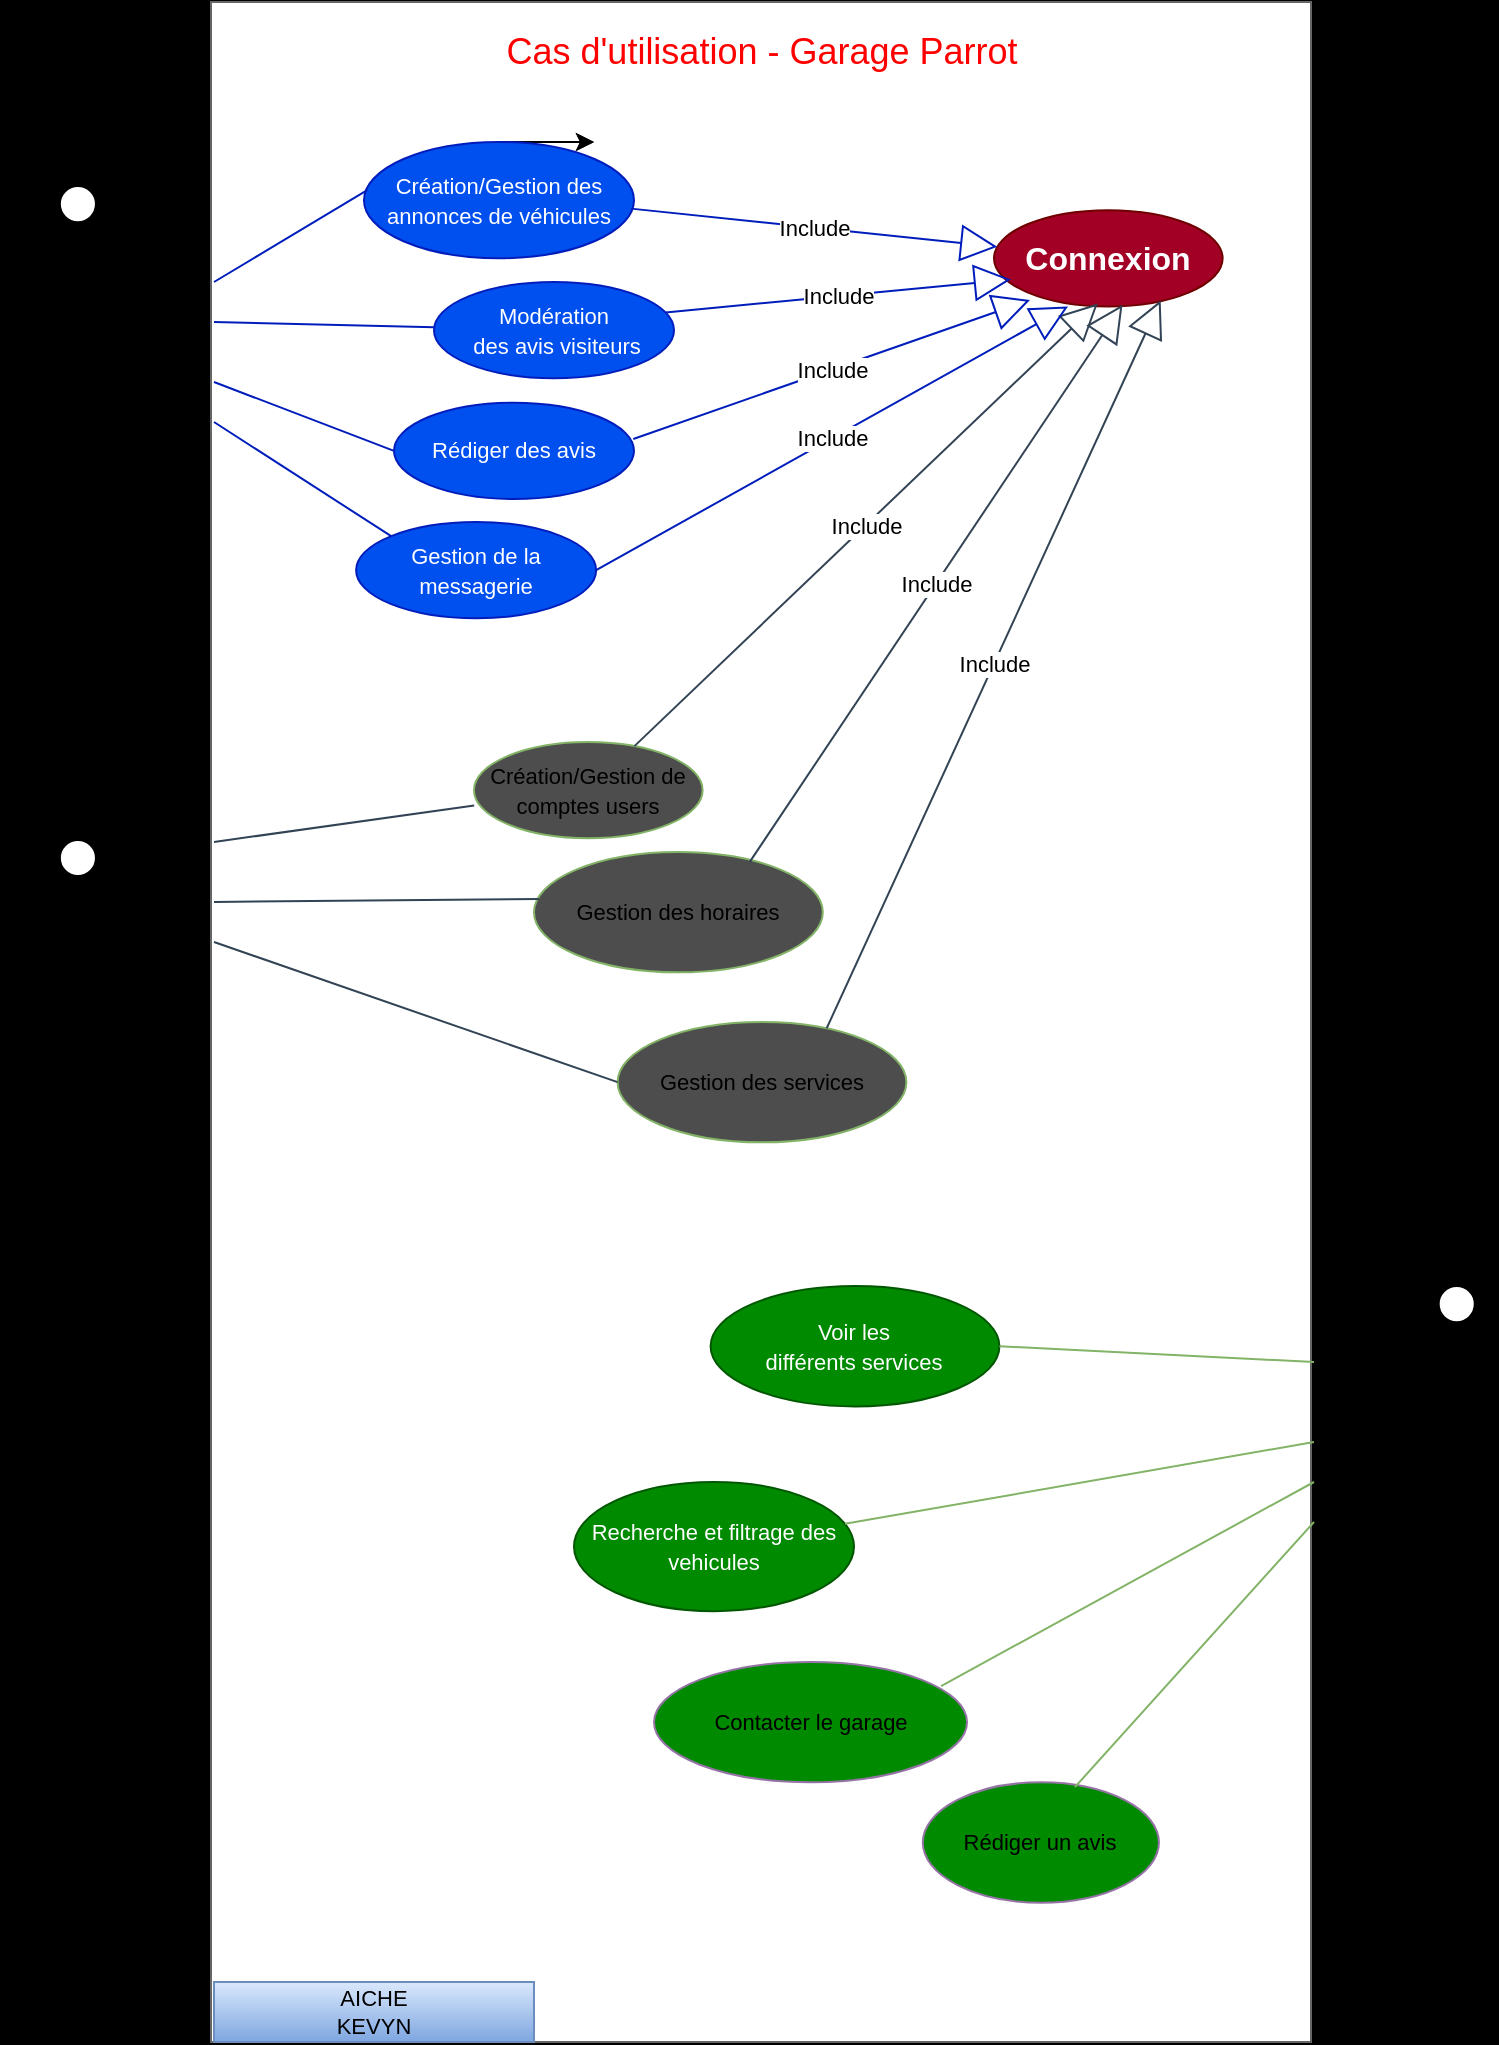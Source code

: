 <mxfile>
    <diagram name="Page-1" id="PWhBi2eLa0c5Ziiqytqa">
        <mxGraphModel dx="579" dy="560" grid="1" gridSize="10" guides="1" tooltips="1" connect="1" arrows="1" fold="1" page="1" pageScale="1" pageWidth="827" pageHeight="1169" background="#000000" math="0" shadow="0">
            <root>
                <mxCell id="0"/>
                <mxCell id="1" parent="0"/>
                <mxCell id="nECvfhJZmOqHD13zfMiE-2" value="Employé" style="shape=umlActor;verticalLabelPosition=bottom;verticalAlign=top;html=1;" parent="1" vertex="1">
                    <mxGeometry x="53.9" y="172.034" width="36.102" height="72.204" as="geometry"/>
                </mxCell>
                <mxCell id="nECvfhJZmOqHD13zfMiE-11" style="edgeStyle=orthogonalEdgeStyle;rounded=0;orthogonalLoop=1;jettySize=auto;html=1;" parent="1" source="nECvfhJZmOqHD13zfMiE-7" edge="1">
                    <mxGeometry relative="1" as="geometry">
                        <mxPoint x="72" y="290" as="targetPoint"/>
                    </mxGeometry>
                </mxCell>
                <mxCell id="nECvfhJZmOqHD13zfMiE-7" value="Administrateur&lt;br&gt;" style="shape=umlActor;verticalLabelPosition=bottom;verticalAlign=top;html=1;" parent="1" vertex="1">
                    <mxGeometry x="53.9" y="498.984" width="36.102" height="72.204" as="geometry"/>
                </mxCell>
                <mxCell id="nECvfhJZmOqHD13zfMiE-8" value="" style="html=1;whiteSpace=wrap;movable=0;resizable=0;rotatable=0;deletable=0;editable=0;locked=1;connectable=0;fillColor=#FFFFFF;strokeColor=#666666;fontColor=#333333;" parent="1" vertex="1">
                    <mxGeometry x="138.5" y="80" width="550" height="1020" as="geometry"/>
                </mxCell>
                <mxCell id="nECvfhJZmOqHD13zfMiE-3" value="&lt;font color=&quot;#ff0000&quot; style=&quot;font-size: 18px;&quot;&gt;Cas d'utilisation - Garage Parrot&lt;/font&gt;" style="text;html=1;align=center;verticalAlign=middle;whiteSpace=wrap;rounded=0;strokeWidth=0;" parent="1" vertex="1">
                    <mxGeometry x="259" y="90" width="310" height="30" as="geometry"/>
                </mxCell>
                <mxCell id="nECvfhJZmOqHD13zfMiE-9" value="&lt;font style=&quot;font-size: 16px;&quot;&gt;&lt;b&gt;Connexion&lt;/b&gt;&lt;/font&gt;" style="ellipse;whiteSpace=wrap;html=1;fillColor=#a20025;strokeColor=#6F0000;fontColor=#ffffff;" parent="1" vertex="1">
                    <mxGeometry x="529.996" y="184.07" width="114.322" height="48.136" as="geometry"/>
                </mxCell>
                <mxCell id="nECvfhJZmOqHD13zfMiE-13" value="&lt;font style=&quot;font-size: 11px;&quot;&gt;Création/Gestion de comptes users&lt;/font&gt;" style="ellipse;whiteSpace=wrap;html=1;fillColor=#4D4D4D;strokeColor=#82b366;" parent="1" vertex="1">
                    <mxGeometry x="269.996" y="450.005" width="114.322" height="48.136" as="geometry"/>
                </mxCell>
                <mxCell id="nECvfhJZmOqHD13zfMiE-14" value="" style="endArrow=none;html=1;rounded=0;entryX=0.001;entryY=0.659;entryDx=0;entryDy=0;entryPerimeter=0;fillColor=#647687;strokeColor=#314354;" parent="1" target="nECvfhJZmOqHD13zfMiE-13" edge="1">
                    <mxGeometry width="50" height="50" relative="1" as="geometry">
                        <mxPoint x="140" y="500" as="sourcePoint"/>
                        <mxPoint x="202.373" y="462.882" as="targetPoint"/>
                    </mxGeometry>
                </mxCell>
                <mxCell id="nECvfhJZmOqHD13zfMiE-16" value="Visiteur" style="shape=umlActor;verticalLabelPosition=bottom;verticalAlign=top;html=1;" parent="1" vertex="1">
                    <mxGeometry x="743.308" y="722.036" width="36.102" height="72.204" as="geometry"/>
                </mxCell>
                <mxCell id="nECvfhJZmOqHD13zfMiE-20" value="&lt;font style=&quot;font-size: 11px;&quot;&gt;Gestion des horaires&lt;/font&gt;" style="ellipse;whiteSpace=wrap;html=1;fillColor=#4D4D4D;strokeColor=#82b366;" parent="1" vertex="1">
                    <mxGeometry x="299.997" y="504.998" width="144.407" height="60.17" as="geometry"/>
                </mxCell>
                <mxCell id="nECvfhJZmOqHD13zfMiE-21" value="" style="endArrow=none;html=1;rounded=0;entryX=0.017;entryY=0.39;entryDx=0;entryDy=0;entryPerimeter=0;fillColor=#647687;strokeColor=#314354;" parent="1" target="nECvfhJZmOqHD13zfMiE-20" edge="1">
                    <mxGeometry width="50" height="50" relative="1" as="geometry">
                        <mxPoint x="140" y="530" as="sourcePoint"/>
                        <mxPoint x="382.881" y="583.221" as="targetPoint"/>
                    </mxGeometry>
                </mxCell>
                <mxCell id="nECvfhJZmOqHD13zfMiE-26" value="&lt;font style=&quot;font-size: 11px;&quot;&gt;Voir les&lt;br&gt;différents services&lt;/font&gt;" style="ellipse;whiteSpace=wrap;html=1;fillColor=#008a00;strokeColor=#005700;fontColor=#ffffff;" parent="1" vertex="1">
                    <mxGeometry x="388.306" y="722.032" width="144.407" height="60.17" as="geometry"/>
                </mxCell>
                <mxCell id="nECvfhJZmOqHD13zfMiE-27" value="" style="endArrow=none;html=1;rounded=0;exitX=1;exitY=0.5;exitDx=0;exitDy=0;fillColor=#d5e8d4;gradientColor=#97d077;strokeColor=#82b366;" parent="1" source="nECvfhJZmOqHD13zfMiE-26" edge="1">
                    <mxGeometry width="50" height="50" relative="1" as="geometry">
                        <mxPoint x="586.868" y="746.104" as="sourcePoint"/>
                        <mxPoint x="690" y="760" as="targetPoint"/>
                    </mxGeometry>
                </mxCell>
                <mxCell id="nECvfhJZmOqHD13zfMiE-28" value="&lt;font style=&quot;font-size: 11px;&quot;&gt;Gestion des services&lt;/font&gt;" style="ellipse;whiteSpace=wrap;html=1;fillColor=#4D4D4D;strokeColor=#82b366;" parent="1" vertex="1">
                    <mxGeometry x="341.793" y="589.999" width="144.407" height="60.17" as="geometry"/>
                </mxCell>
                <mxCell id="nECvfhJZmOqHD13zfMiE-29" value="" style="endArrow=none;html=1;rounded=0;entryX=0;entryY=0.5;entryDx=0;entryDy=0;fillColor=#647687;strokeColor=#314354;" parent="1" target="nECvfhJZmOqHD13zfMiE-28" edge="1">
                    <mxGeometry width="50" height="50" relative="1" as="geometry">
                        <mxPoint x="140" y="550" as="sourcePoint"/>
                        <mxPoint x="358.814" y="607.289" as="targetPoint"/>
                    </mxGeometry>
                </mxCell>
                <mxCell id="nECvfhJZmOqHD13zfMiE-30" value="&lt;font style=&quot;font-size: 11px;&quot;&gt;Contacter le garage&lt;/font&gt;" style="ellipse;whiteSpace=wrap;html=1;fillColor=#008A00;strokeColor=#9673a6;" parent="1" vertex="1">
                    <mxGeometry x="360" y="910" width="156.52" height="60.17" as="geometry"/>
                </mxCell>
                <mxCell id="nECvfhJZmOqHD13zfMiE-31" value="" style="endArrow=none;html=1;rounded=0;exitX=0.917;exitY=0.2;exitDx=0;exitDy=0;exitPerimeter=0;fillColor=#d5e8d4;gradientColor=#97d077;strokeColor=#82b366;" parent="1" source="nECvfhJZmOqHD13zfMiE-30" edge="1">
                    <mxGeometry width="50" height="50" relative="1" as="geometry">
                        <mxPoint x="298.054" y="938.647" as="sourcePoint"/>
                        <mxPoint x="690" y="820" as="targetPoint"/>
                    </mxGeometry>
                </mxCell>
                <mxCell id="nECvfhJZmOqHD13zfMiE-32" value="&lt;font style=&quot;font-size: 11px;&quot;&gt;Recherche et filtrage des vehicules&lt;/font&gt;" style="ellipse;whiteSpace=wrap;html=1;fillColor=#008a00;strokeColor=#005700;fontColor=#ffffff;" parent="1" vertex="1">
                    <mxGeometry x="320" y="820" width="140" height="64.57" as="geometry"/>
                </mxCell>
                <mxCell id="nECvfhJZmOqHD13zfMiE-33" value="" style="endArrow=none;html=1;rounded=0;fillColor=#d5e8d4;gradientColor=#97d077;strokeColor=#82b366;" parent="1" source="nECvfhJZmOqHD13zfMiE-32" edge="1">
                    <mxGeometry width="50" height="50" relative="1" as="geometry">
                        <mxPoint x="562.8" y="926.613" as="sourcePoint"/>
                        <mxPoint x="690" y="800" as="targetPoint"/>
                    </mxGeometry>
                </mxCell>
                <mxCell id="2" style="edgeStyle=none;html=1;exitX=0.5;exitY=0;exitDx=0;exitDy=0;" edge="1" parent="1" source="nECvfhJZmOqHD13zfMiE-34">
                    <mxGeometry relative="1" as="geometry">
                        <mxPoint x="330" y="150" as="targetPoint"/>
                    </mxGeometry>
                </mxCell>
                <mxCell id="3" style="edgeStyle=none;html=1;exitX=0.5;exitY=0;exitDx=0;exitDy=0;" edge="1" parent="1" source="nECvfhJZmOqHD13zfMiE-34">
                    <mxGeometry relative="1" as="geometry">
                        <mxPoint x="330" y="150" as="targetPoint"/>
                    </mxGeometry>
                </mxCell>
                <mxCell id="nECvfhJZmOqHD13zfMiE-34" value="&lt;font style=&quot;font-size: 11px;&quot;&gt;Création/Gestion des annonces de véhicules&lt;/font&gt;" style="ellipse;whiteSpace=wrap;html=1;fillColor=#0050ef;strokeColor=#001DBC;fontColor=#ffffff;" parent="1" vertex="1">
                    <mxGeometry x="215" y="150" width="135" height="58.14" as="geometry"/>
                </mxCell>
                <mxCell id="nECvfhJZmOqHD13zfMiE-35" value="" style="endArrow=none;html=1;rounded=0;exitX=0.012;exitY=0.414;exitDx=0;exitDy=0;exitPerimeter=0;fillColor=#0050ef;strokeColor=#001DBC;" parent="1" source="nECvfhJZmOqHD13zfMiE-34" edge="1">
                    <mxGeometry width="50" height="50" relative="1" as="geometry">
                        <mxPoint x="467.119" y="292.373" as="sourcePoint"/>
                        <mxPoint x="140" y="220" as="targetPoint"/>
                    </mxGeometry>
                </mxCell>
                <mxCell id="nECvfhJZmOqHD13zfMiE-43" value="&lt;font style=&quot;font-size: 11px;&quot;&gt;Modération&lt;br&gt;&lt;font style=&quot;font-size: 11px;&quot;&gt;&amp;nbsp;des avis visiteurs&lt;/font&gt;&lt;/font&gt;" style="ellipse;whiteSpace=wrap;html=1;fillColor=#0050ef;strokeColor=#001DBC;fontColor=#ffffff;" parent="1" vertex="1">
                    <mxGeometry x="250" y="220" width="120" height="48.14" as="geometry"/>
                </mxCell>
                <mxCell id="nECvfhJZmOqHD13zfMiE-50" value="" style="endArrow=none;html=1;rounded=0;fillColor=#0050ef;strokeColor=#001DBC;" parent="1" target="nECvfhJZmOqHD13zfMiE-43" edge="1">
                    <mxGeometry width="50" height="50" relative="1" as="geometry">
                        <mxPoint x="140" y="240" as="sourcePoint"/>
                        <mxPoint x="520" y="430" as="targetPoint"/>
                    </mxGeometry>
                </mxCell>
                <mxCell id="nECvfhJZmOqHD13zfMiE-52" value="Include&lt;br&gt;" style="endArrow=block;endSize=16;endFill=0;html=1;rounded=0;entryX=0.454;entryY=0.969;entryDx=0;entryDy=0;entryPerimeter=0;fillColor=#647687;strokeColor=#314354;" parent="1" source="nECvfhJZmOqHD13zfMiE-13" target="nECvfhJZmOqHD13zfMiE-9" edge="1">
                    <mxGeometry width="160" relative="1" as="geometry">
                        <mxPoint x="420" y="460" as="sourcePoint"/>
                        <mxPoint x="580" y="460" as="targetPoint"/>
                    </mxGeometry>
                </mxCell>
                <mxCell id="nECvfhJZmOqHD13zfMiE-53" value="Include&lt;br&gt;" style="endArrow=block;endSize=16;endFill=0;html=1;rounded=0;entryX=0.562;entryY=0.984;entryDx=0;entryDy=0;entryPerimeter=0;exitX=0.746;exitY=0.086;exitDx=0;exitDy=0;exitPerimeter=0;fillColor=#647687;strokeColor=#314354;" parent="1" source="nECvfhJZmOqHD13zfMiE-20" target="nECvfhJZmOqHD13zfMiE-9" edge="1">
                    <mxGeometry width="160" relative="1" as="geometry">
                        <mxPoint x="338.47" y="433" as="sourcePoint"/>
                        <mxPoint x="599.47" y="270" as="targetPoint"/>
                    </mxGeometry>
                </mxCell>
                <mxCell id="nECvfhJZmOqHD13zfMiE-54" value="Include&lt;br&gt;" style="endArrow=block;endSize=16;endFill=0;html=1;rounded=0;exitX=0.724;exitY=0.052;exitDx=0;exitDy=0;exitPerimeter=0;entryX=0.729;entryY=0.937;entryDx=0;entryDy=0;entryPerimeter=0;fillColor=#647687;strokeColor=#314354;" parent="1" source="nECvfhJZmOqHD13zfMiE-28" target="nECvfhJZmOqHD13zfMiE-9" edge="1">
                    <mxGeometry width="160" relative="1" as="geometry">
                        <mxPoint x="420" y="534" as="sourcePoint"/>
                        <mxPoint x="639" y="300" as="targetPoint"/>
                    </mxGeometry>
                </mxCell>
                <mxCell id="nECvfhJZmOqHD13zfMiE-55" value="Include&lt;br&gt;" style="endArrow=block;endSize=16;endFill=0;html=1;rounded=0;exitX=0.989;exitY=0.573;exitDx=0;exitDy=0;exitPerimeter=0;fillColor=#0050ef;strokeColor=#001DBC;" parent="1" source="nECvfhJZmOqHD13zfMiE-34" target="nECvfhJZmOqHD13zfMiE-9" edge="1">
                    <mxGeometry width="160" relative="1" as="geometry">
                        <mxPoint x="390" y="308.14" as="sourcePoint"/>
                        <mxPoint x="509" y="148.14" as="targetPoint"/>
                    </mxGeometry>
                </mxCell>
                <mxCell id="nECvfhJZmOqHD13zfMiE-56" value="Include&lt;br&gt;" style="endArrow=block;endSize=16;endFill=0;html=1;rounded=0;exitX=0.965;exitY=0.316;exitDx=0;exitDy=0;exitPerimeter=0;entryX=0.074;entryY=0.72;entryDx=0;entryDy=0;entryPerimeter=0;fillColor=#0050ef;strokeColor=#001DBC;" parent="1" source="nECvfhJZmOqHD13zfMiE-43" target="nECvfhJZmOqHD13zfMiE-9" edge="1">
                    <mxGeometry width="160" relative="1" as="geometry">
                        <mxPoint x="389" y="203" as="sourcePoint"/>
                        <mxPoint x="541" y="214" as="targetPoint"/>
                    </mxGeometry>
                </mxCell>
                <mxCell id="nECvfhJZmOqHD13zfMiE-62" value="&lt;font style=&quot;font-size: 11px;&quot;&gt;Rédiger un avis&lt;/font&gt;" style="ellipse;whiteSpace=wrap;html=1;fillColor=#008A00;strokeColor=#9673a6;" parent="1" vertex="1">
                    <mxGeometry x="494.41" y="970.17" width="118.06" height="60.17" as="geometry"/>
                </mxCell>
                <mxCell id="nECvfhJZmOqHD13zfMiE-65" value="" style="endArrow=none;html=1;rounded=0;exitX=0.644;exitY=0.04;exitDx=0;exitDy=0;exitPerimeter=0;fillColor=#d5e8d4;gradientColor=#97d077;strokeColor=#82b366;" parent="1" source="nECvfhJZmOqHD13zfMiE-62" edge="1">
                    <mxGeometry width="50" height="50" relative="1" as="geometry">
                        <mxPoint x="210" y="810" as="sourcePoint"/>
                        <mxPoint x="690" y="840" as="targetPoint"/>
                    </mxGeometry>
                </mxCell>
                <mxCell id="DbAiNIyBTbDKWM-yy6xA-1" value="&lt;font style=&quot;font-size: 11px;&quot;&gt;Rédiger des avis&lt;/font&gt;" style="ellipse;whiteSpace=wrap;html=1;fillColor=#0050ef;strokeColor=#001DBC;fontColor=#ffffff;" parent="1" vertex="1">
                    <mxGeometry x="230" y="280.35" width="120" height="48.14" as="geometry"/>
                </mxCell>
                <mxCell id="DbAiNIyBTbDKWM-yy6xA-2" value="Include&lt;br&gt;" style="endArrow=block;endSize=16;endFill=0;html=1;rounded=0;exitX=0.997;exitY=0.377;exitDx=0;exitDy=0;exitPerimeter=0;entryX=0.074;entryY=0.72;entryDx=0;entryDy=0;entryPerimeter=0;fillColor=#0050ef;strokeColor=#001DBC;" parent="1" source="DbAiNIyBTbDKWM-yy6xA-1" edge="1">
                    <mxGeometry width="160" relative="1" as="geometry">
                        <mxPoint x="361" y="269" as="sourcePoint"/>
                        <mxPoint x="548" y="229" as="targetPoint"/>
                    </mxGeometry>
                </mxCell>
                <mxCell id="DbAiNIyBTbDKWM-yy6xA-3" value="" style="endArrow=none;html=1;rounded=0;fillColor=#0050ef;strokeColor=#001DBC;entryX=0;entryY=0.5;entryDx=0;entryDy=0;" parent="1" edge="1" target="DbAiNIyBTbDKWM-yy6xA-1">
                    <mxGeometry width="50" height="50" relative="1" as="geometry">
                        <mxPoint x="140" y="270" as="sourcePoint"/>
                        <mxPoint x="230" y="320" as="targetPoint"/>
                    </mxGeometry>
                </mxCell>
                <mxCell id="4" value="&lt;span style=&quot;font-size: 11px;&quot;&gt;Gestion de la messagerie&lt;/span&gt;" style="ellipse;whiteSpace=wrap;html=1;fillColor=#0050ef;strokeColor=#001DBC;fontColor=#ffffff;" vertex="1" parent="1">
                    <mxGeometry x="211.06" y="340" width="120" height="48.14" as="geometry"/>
                </mxCell>
                <mxCell id="8" value="Include&lt;br&gt;" style="endArrow=block;endSize=16;endFill=0;html=1;rounded=0;exitX=1;exitY=0.5;exitDx=0;exitDy=0;entryX=0.324;entryY=1;entryDx=0;entryDy=0;entryPerimeter=0;fillColor=#0050ef;strokeColor=#001DBC;" edge="1" parent="1" source="4" target="nECvfhJZmOqHD13zfMiE-9">
                    <mxGeometry width="160" relative="1" as="geometry">
                        <mxPoint x="359.64" y="308.499" as="sourcePoint"/>
                        <mxPoint x="558" y="239" as="targetPoint"/>
                    </mxGeometry>
                </mxCell>
                <mxCell id="9" value="" style="endArrow=none;html=1;rounded=0;fillColor=#0050ef;strokeColor=#001DBC;entryX=0;entryY=0;entryDx=0;entryDy=0;" edge="1" parent="1" target="4">
                    <mxGeometry width="50" height="50" relative="1" as="geometry">
                        <mxPoint x="140" y="290" as="sourcePoint"/>
                        <mxPoint x="240.0" y="314.42" as="targetPoint"/>
                        <Array as="points"/>
                    </mxGeometry>
                </mxCell>
                <mxCell id="10" value="AICHE&lt;br&gt;KEVYN" style="text;strokeColor=#6c8ebf;align=center;fillColor=#dae8fc;html=1;verticalAlign=middle;whiteSpace=wrap;rounded=0;fontSize=11;gradientColor=#7ea6e0;" vertex="1" parent="1">
                    <mxGeometry x="140" y="1070" width="160" height="30" as="geometry"/>
                </mxCell>
            </root>
        </mxGraphModel>
    </diagram>
</mxfile>